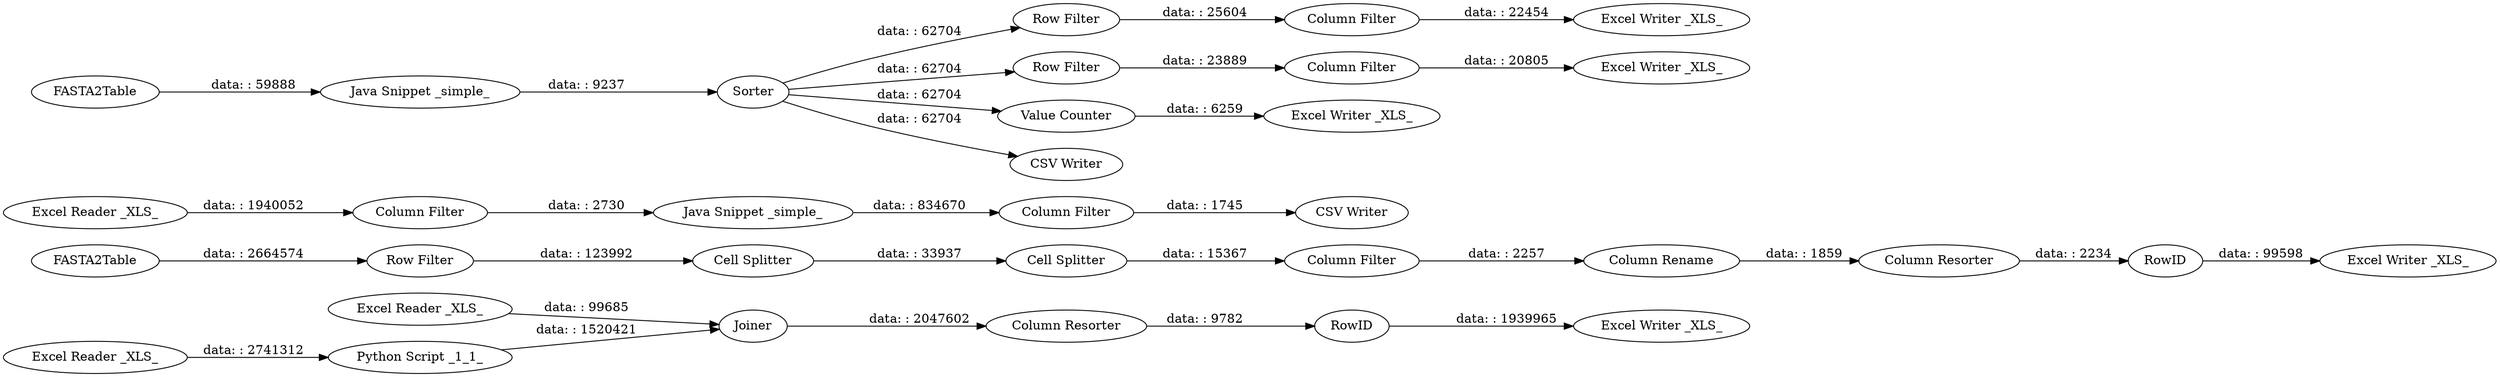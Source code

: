 digraph {
	"-3148883124043468931_282" [label=RowID]
	"-3148883124043468931_249" [label=RowID]
	"-3148883124043468931_277" [label=Joiner]
	"-3148883124043468931_4" [label="Column Filter"]
	"-3148883124043468931_272" [label="Excel Reader _XLS_"]
	"-3148883124043468931_16" [label="Excel Writer _XLS_"]
	"-3148883124043468931_270" [label="Column Resorter"]
	"-3148883124043468931_13" [label="Column Filter"]
	"-3148883124043468931_12" [label="Row Filter"]
	"-3148883124043468931_280" [label="Column Resorter"]
	"-3148883124043468931_276" [label="Python Script _1_1_"]
	"-3148883124043468931_281" [label="Excel Writer _XLS_"]
	"-3148883124043468931_1" [label="Excel Reader _XLS_"]
	"-3148883124043468931_11" [label="Row Filter"]
	"-3148883124043468931_9" [label="Value Counter"]
	"-3148883124043468931_271" [label="Excel Reader _XLS_"]
	"-3148883124043468931_5" [label="CSV Writer"]
	"-3148883124043468931_17" [label="Excel Writer _XLS_"]
	"-3148883124043468931_7" [label="Java Snippet _simple_"]
	"-3148883124043468931_6" [label=FASTA2Table]
	"-3148883124043468931_18" [label="Row Filter"]
	"-3148883124043468931_14" [label="Column Filter"]
	"-3148883124043468931_269" [label="Column Rename"]
	"-3148883124043468931_2" [label="Column Filter"]
	"-3148883124043468931_10" [label="CSV Writer"]
	"-3148883124043468931_268" [label="Column Filter"]
	"-3148883124043468931_206" [label=FASTA2Table]
	"-3148883124043468931_279" [label="Cell Splitter"]
	"-3148883124043468931_267" [label="Cell Splitter"]
	"-3148883124043468931_3" [label="Java Snippet _simple_"]
	"-3148883124043468931_8" [label=Sorter]
	"-3148883124043468931_15" [label="Excel Writer _XLS_"]
	"-3148883124043468931_265" [label="Excel Writer _XLS_"]
	"-3148883124043468931_270" -> "-3148883124043468931_249" [label="data: : 2234"]
	"-3148883124043468931_2" -> "-3148883124043468931_3" [label="data: : 2730"]
	"-3148883124043468931_6" -> "-3148883124043468931_7" [label="data: : 59888"]
	"-3148883124043468931_8" -> "-3148883124043468931_11" [label="data: : 62704"]
	"-3148883124043468931_279" -> "-3148883124043468931_268" [label="data: : 15367"]
	"-3148883124043468931_272" -> "-3148883124043468931_277" [label="data: : 99685"]
	"-3148883124043468931_268" -> "-3148883124043468931_269" [label="data: : 2257"]
	"-3148883124043468931_8" -> "-3148883124043468931_12" [label="data: : 62704"]
	"-3148883124043468931_13" -> "-3148883124043468931_15" [label="data: : 20805"]
	"-3148883124043468931_3" -> "-3148883124043468931_4" [label="data: : 834670"]
	"-3148883124043468931_1" -> "-3148883124043468931_2" [label="data: : 1940052"]
	"-3148883124043468931_14" -> "-3148883124043468931_16" [label="data: : 22454"]
	"-3148883124043468931_267" -> "-3148883124043468931_279" [label="data: : 33937"]
	"-3148883124043468931_8" -> "-3148883124043468931_9" [label="data: : 62704"]
	"-3148883124043468931_9" -> "-3148883124043468931_17" [label="data: : 6259"]
	"-3148883124043468931_7" -> "-3148883124043468931_8" [label="data: : 9237"]
	"-3148883124043468931_11" -> "-3148883124043468931_13" [label="data: : 23889"]
	"-3148883124043468931_206" -> "-3148883124043468931_18" [label="data: : 2664574"]
	"-3148883124043468931_280" -> "-3148883124043468931_282" [label="data: : 9782"]
	"-3148883124043468931_271" -> "-3148883124043468931_276" [label="data: : 2741312"]
	"-3148883124043468931_8" -> "-3148883124043468931_10" [label="data: : 62704"]
	"-3148883124043468931_277" -> "-3148883124043468931_280" [label="data: : 2047602"]
	"-3148883124043468931_18" -> "-3148883124043468931_267" [label="data: : 123992"]
	"-3148883124043468931_249" -> "-3148883124043468931_265" [label="data: : 99598"]
	"-3148883124043468931_282" -> "-3148883124043468931_281" [label="data: : 1939965"]
	"-3148883124043468931_4" -> "-3148883124043468931_5" [label="data: : 1745"]
	"-3148883124043468931_12" -> "-3148883124043468931_14" [label="data: : 25604"]
	"-3148883124043468931_276" -> "-3148883124043468931_277" [label="data: : 1520421"]
	"-3148883124043468931_269" -> "-3148883124043468931_270" [label="data: : 1859"]
	rankdir=LR
}
